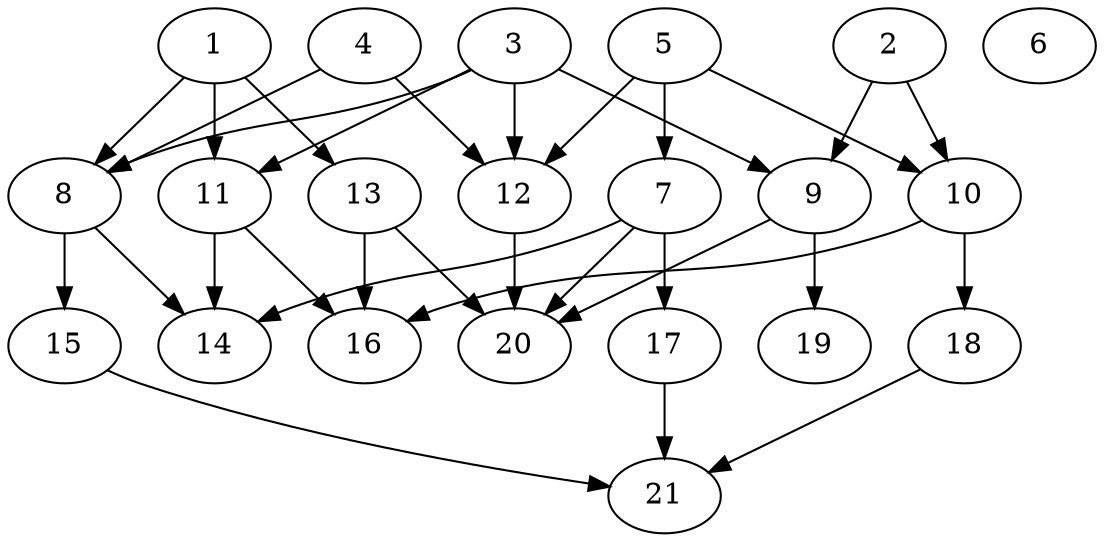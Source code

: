 // DAG (tier=2-normal, mode=compute, n=21, ccr=0.370, fat=0.540, density=0.486, regular=0.484, jump=0.152, mindata=524288, maxdata=8388608)
// DAG automatically generated by daggen at Sun Aug 24 16:33:33 2025
// /home/ermia/Project/Environments/daggen/bin/daggen --dot --ccr 0.370 --fat 0.540 --regular 0.484 --density 0.486 --jump 0.152 --mindata 524288 --maxdata 8388608 -n 21 
digraph G {
  1 [size="200412313972126944", alpha="0.10", expect_size="100206156986063472"]
  1 -> 8 [size ="93467917156352"]
  1 -> 11 [size ="93467917156352"]
  1 -> 13 [size ="93467917156352"]
  2 [size="659987737340195072", alpha="0.14", expect_size="329993868670097536"]
  2 -> 9 [size ="375553626472448"]
  2 -> 10 [size ="375553626472448"]
  3 [size="367504808971599872000", alpha="0.17", expect_size="183752404485799936000"]
  3 -> 8 [size ="410454799155200"]
  3 -> 9 [size ="410454799155200"]
  3 -> 11 [size ="410454799155200"]
  3 -> 12 [size ="410454799155200"]
  4 [size="123942197961494102016", alpha="0.17", expect_size="61971098980747051008"]
  4 -> 8 [size ="198870080421888"]
  4 -> 12 [size ="198870080421888"]
  5 [size="204402829032823328", alpha="0.05", expect_size="102201414516411664"]
  5 -> 7 [size ="92797096951808"]
  5 -> 10 [size ="92797096951808"]
  5 -> 12 [size ="92797096951808"]
  6 [size="1190331454711240960", alpha="0.01", expect_size="595165727355620480"]
  7 [size="2436048696593350656", alpha="0.19", expect_size="1218024348296675328"]
  7 -> 14 [size ="14483737018368"]
  7 -> 17 [size ="14483737018368"]
  7 -> 20 [size ="14483737018368"]
  8 [size="69125071909969224", alpha="0.13", expect_size="34562535954984612"]
  8 -> 14 [size ="54632520876032"]
  8 -> 15 [size ="54632520876032"]
  9 [size="9150887694956326", alpha="0.19", expect_size="4575443847478163"]
  9 -> 19 [size ="18399245631488"]
  9 -> 20 [size ="18399245631488"]
  10 [size="296693962838252928", alpha="0.09", expect_size="148346981419126464"]
  10 -> 16 [size ="234304097484800"]
  10 -> 18 [size ="234304097484800"]
  11 [size="1180902119847887616", alpha="0.10", expect_size="590451059923943808"]
  11 -> 14 [size ="502671236661248"]
  11 -> 16 [size ="502671236661248"]
  12 [size="678349656767620224", alpha="0.01", expect_size="339174828383810112"]
  12 -> 20 [size ="264477920460800"]
  13 [size="607828304851966080", alpha="0.10", expect_size="303914152425983040"]
  13 -> 16 [size ="247337268019200"]
  13 -> 20 [size ="247337268019200"]
  14 [size="315908065014394650624", alpha="0.18", expect_size="157954032507197325312"]
  15 [size="7755243385979404288", alpha="0.09", expect_size="3877621692989702144"]
  15 -> 21 [size ="31343941517312"]
  16 [size="42016435488161792000", alpha="0.10", expect_size="21008217744080896000"]
  17 [size="687723601399802", alpha="0.16", expect_size="343861800699901"]
  17 -> 21 [size ="32456270938112"]
  18 [size="103562499597952336", alpha="0.11", expect_size="51781249798976168"]
  18 -> 21 [size ="218615722803200"]
  19 [size="337916775761541332992", alpha="0.10", expect_size="168958387880770666496"]
  20 [size="4535126605768389", alpha="0.02", expect_size="2267563302884194"]
  21 [size="13881587621064343552", alpha="0.01", expect_size="6940793810532171776"]
}
